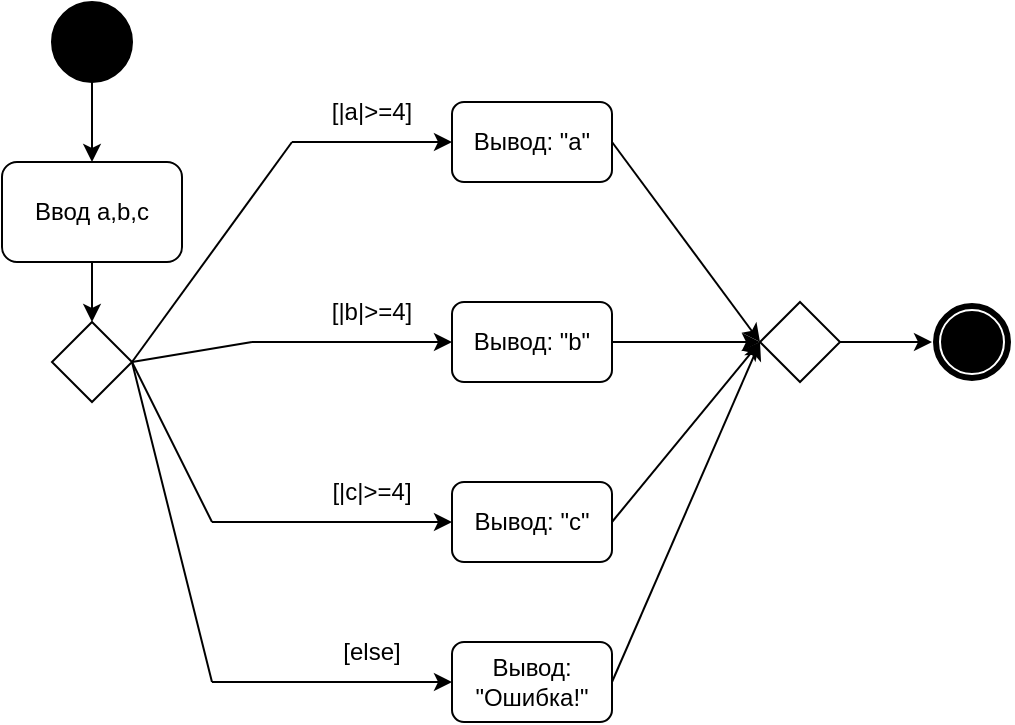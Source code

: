 <mxfile version="17.5.0" type="device"><diagram id="lpGbogS4dl4thcmpFHxA" name="Page-1"><mxGraphModel dx="783" dy="468" grid="1" gridSize="10" guides="1" tooltips="1" connect="1" arrows="1" fold="1" page="1" pageScale="1" pageWidth="827" pageHeight="1169" math="0" shadow="0"><root><mxCell id="0"/><mxCell id="1" parent="0"/><mxCell id="y9O5SVWLnjHueT8VU7Ba-1" value="" style="ellipse;whiteSpace=wrap;html=1;aspect=fixed;strokeColor=#000000;fillColor=#000000;" vertex="1" parent="1"><mxGeometry x="40" y="40" width="40" height="40" as="geometry"/></mxCell><mxCell id="y9O5SVWLnjHueT8VU7Ba-2" value="Ввод a,b,c" style="rounded=1;whiteSpace=wrap;html=1;strokeColor=#000000;fillColor=#FFFFFF;" vertex="1" parent="1"><mxGeometry x="15" y="120" width="90" height="50" as="geometry"/></mxCell><mxCell id="y9O5SVWLnjHueT8VU7Ba-4" value="" style="endArrow=classic;html=1;rounded=0;exitX=0.5;exitY=1;exitDx=0;exitDy=0;entryX=0.5;entryY=0;entryDx=0;entryDy=0;" edge="1" parent="1" source="y9O5SVWLnjHueT8VU7Ba-1" target="y9O5SVWLnjHueT8VU7Ba-2"><mxGeometry width="50" height="50" relative="1" as="geometry"><mxPoint x="380" y="270" as="sourcePoint"/><mxPoint x="430" y="220" as="targetPoint"/></mxGeometry></mxCell><mxCell id="y9O5SVWLnjHueT8VU7Ba-5" value="" style="rhombus;whiteSpace=wrap;html=1;strokeColor=#000000;fillColor=#FFFFFF;" vertex="1" parent="1"><mxGeometry x="40" y="200" width="40" height="40" as="geometry"/></mxCell><mxCell id="y9O5SVWLnjHueT8VU7Ba-7" value="" style="endArrow=classic;html=1;rounded=0;exitX=0.5;exitY=1;exitDx=0;exitDy=0;" edge="1" parent="1" source="y9O5SVWLnjHueT8VU7Ba-2" target="y9O5SVWLnjHueT8VU7Ba-5"><mxGeometry width="50" height="50" relative="1" as="geometry"><mxPoint x="380" y="270" as="sourcePoint"/><mxPoint x="430" y="220" as="targetPoint"/></mxGeometry></mxCell><mxCell id="y9O5SVWLnjHueT8VU7Ba-8" value="Вывод: &quot;a&quot;" style="rounded=1;whiteSpace=wrap;html=1;strokeColor=#000000;fillColor=#FFFFFF;" vertex="1" parent="1"><mxGeometry x="240" y="90" width="80" height="40" as="geometry"/></mxCell><mxCell id="y9O5SVWLnjHueT8VU7Ba-9" value="Вывод: &quot;b&quot;" style="rounded=1;whiteSpace=wrap;html=1;strokeColor=#000000;fillColor=#FFFFFF;" vertex="1" parent="1"><mxGeometry x="240" y="190" width="80" height="40" as="geometry"/></mxCell><mxCell id="y9O5SVWLnjHueT8VU7Ba-10" value="Вывод: &quot;c&quot;" style="rounded=1;whiteSpace=wrap;html=1;strokeColor=#000000;fillColor=#FFFFFF;" vertex="1" parent="1"><mxGeometry x="240" y="280" width="80" height="40" as="geometry"/></mxCell><mxCell id="y9O5SVWLnjHueT8VU7Ba-11" value="" style="endArrow=none;html=1;rounded=0;exitX=1;exitY=0.5;exitDx=0;exitDy=0;" edge="1" parent="1" source="y9O5SVWLnjHueT8VU7Ba-5"><mxGeometry width="50" height="50" relative="1" as="geometry"><mxPoint x="380" y="270" as="sourcePoint"/><mxPoint x="120" y="300" as="targetPoint"/></mxGeometry></mxCell><mxCell id="y9O5SVWLnjHueT8VU7Ba-12" value="" style="endArrow=none;html=1;rounded=0;exitX=1;exitY=0.5;exitDx=0;exitDy=0;" edge="1" parent="1" source="y9O5SVWLnjHueT8VU7Ba-5"><mxGeometry width="50" height="50" relative="1" as="geometry"><mxPoint x="90" y="230" as="sourcePoint"/><mxPoint x="140" y="210" as="targetPoint"/></mxGeometry></mxCell><mxCell id="y9O5SVWLnjHueT8VU7Ba-13" value="" style="endArrow=none;html=1;rounded=0;" edge="1" parent="1"><mxGeometry width="50" height="50" relative="1" as="geometry"><mxPoint x="80" y="220" as="sourcePoint"/><mxPoint x="160" y="110" as="targetPoint"/></mxGeometry></mxCell><mxCell id="y9O5SVWLnjHueT8VU7Ba-14" value="" style="endArrow=classic;html=1;rounded=0;entryX=0;entryY=0.5;entryDx=0;entryDy=0;" edge="1" parent="1" target="y9O5SVWLnjHueT8VU7Ba-10"><mxGeometry width="50" height="50" relative="1" as="geometry"><mxPoint x="120" y="300" as="sourcePoint"/><mxPoint x="430" y="220" as="targetPoint"/></mxGeometry></mxCell><mxCell id="y9O5SVWLnjHueT8VU7Ba-15" value="" style="endArrow=classic;html=1;rounded=0;entryX=0;entryY=0.5;entryDx=0;entryDy=0;" edge="1" parent="1" target="y9O5SVWLnjHueT8VU7Ba-9"><mxGeometry width="50" height="50" relative="1" as="geometry"><mxPoint x="140" y="210" as="sourcePoint"/><mxPoint x="430" y="220" as="targetPoint"/></mxGeometry></mxCell><mxCell id="y9O5SVWLnjHueT8VU7Ba-16" value="" style="endArrow=classic;html=1;rounded=0;entryX=0;entryY=0.5;entryDx=0;entryDy=0;" edge="1" parent="1" target="y9O5SVWLnjHueT8VU7Ba-8"><mxGeometry width="50" height="50" relative="1" as="geometry"><mxPoint x="160" y="110" as="sourcePoint"/><mxPoint x="430" y="220" as="targetPoint"/></mxGeometry></mxCell><mxCell id="y9O5SVWLnjHueT8VU7Ba-18" value="" style="rhombus;whiteSpace=wrap;html=1;strokeColor=#000000;fillColor=#FFFFFF;" vertex="1" parent="1"><mxGeometry x="394" y="190" width="40" height="40" as="geometry"/></mxCell><mxCell id="y9O5SVWLnjHueT8VU7Ba-19" value="" style="endArrow=classic;html=1;rounded=0;exitX=1;exitY=0.5;exitDx=0;exitDy=0;entryX=0;entryY=0.5;entryDx=0;entryDy=0;" edge="1" parent="1" source="y9O5SVWLnjHueT8VU7Ba-10" target="y9O5SVWLnjHueT8VU7Ba-18"><mxGeometry width="50" height="50" relative="1" as="geometry"><mxPoint x="380" y="270" as="sourcePoint"/><mxPoint x="430" y="220" as="targetPoint"/></mxGeometry></mxCell><mxCell id="y9O5SVWLnjHueT8VU7Ba-20" value="" style="endArrow=classic;html=1;rounded=0;exitX=1;exitY=0.5;exitDx=0;exitDy=0;entryX=0;entryY=0.5;entryDx=0;entryDy=0;" edge="1" parent="1" source="y9O5SVWLnjHueT8VU7Ba-9" target="y9O5SVWLnjHueT8VU7Ba-18"><mxGeometry width="50" height="50" relative="1" as="geometry"><mxPoint x="380" y="270" as="sourcePoint"/><mxPoint x="390" y="220" as="targetPoint"/></mxGeometry></mxCell><mxCell id="y9O5SVWLnjHueT8VU7Ba-21" value="" style="endArrow=classic;html=1;rounded=0;exitX=1;exitY=0.5;exitDx=0;exitDy=0;entryX=0;entryY=0.5;entryDx=0;entryDy=0;" edge="1" parent="1" source="y9O5SVWLnjHueT8VU7Ba-8" target="y9O5SVWLnjHueT8VU7Ba-18"><mxGeometry width="50" height="50" relative="1" as="geometry"><mxPoint x="380" y="270" as="sourcePoint"/><mxPoint x="430" y="220" as="targetPoint"/></mxGeometry></mxCell><mxCell id="y9O5SVWLnjHueT8VU7Ba-22" value="" style="ellipse;shape=doubleEllipse;whiteSpace=wrap;html=1;aspect=fixed;strokeColor=#FFFFFF;fillColor=#000000;" vertex="1" parent="1"><mxGeometry x="480" y="190" width="40" height="40" as="geometry"/></mxCell><mxCell id="y9O5SVWLnjHueT8VU7Ba-23" value="" style="endArrow=classic;html=1;rounded=0;entryX=0;entryY=0.5;entryDx=0;entryDy=0;exitX=1;exitY=0.5;exitDx=0;exitDy=0;" edge="1" parent="1" source="y9O5SVWLnjHueT8VU7Ba-18" target="y9O5SVWLnjHueT8VU7Ba-22"><mxGeometry width="50" height="50" relative="1" as="geometry"><mxPoint x="380" y="270" as="sourcePoint"/><mxPoint x="430" y="220" as="targetPoint"/></mxGeometry></mxCell><mxCell id="y9O5SVWLnjHueT8VU7Ba-24" value="Вывод: &quot;Ошибка!&quot;" style="rounded=1;whiteSpace=wrap;html=1;strokeColor=#000000;fillColor=#FFFFFF;" vertex="1" parent="1"><mxGeometry x="240" y="360" width="80" height="40" as="geometry"/></mxCell><mxCell id="y9O5SVWLnjHueT8VU7Ba-29" value="" style="endArrow=none;html=1;rounded=0;exitX=1;exitY=0.5;exitDx=0;exitDy=0;" edge="1" parent="1" source="y9O5SVWLnjHueT8VU7Ba-5"><mxGeometry width="50" height="50" relative="1" as="geometry"><mxPoint x="380" y="270" as="sourcePoint"/><mxPoint x="120" y="380" as="targetPoint"/></mxGeometry></mxCell><mxCell id="y9O5SVWLnjHueT8VU7Ba-30" value="" style="endArrow=classic;html=1;rounded=0;entryX=0;entryY=0.5;entryDx=0;entryDy=0;" edge="1" parent="1" target="y9O5SVWLnjHueT8VU7Ba-24"><mxGeometry width="50" height="50" relative="1" as="geometry"><mxPoint x="120" y="380" as="sourcePoint"/><mxPoint x="430" y="220" as="targetPoint"/></mxGeometry></mxCell><mxCell id="y9O5SVWLnjHueT8VU7Ba-31" value="" style="endArrow=classic;html=1;rounded=0;exitX=1;exitY=0.5;exitDx=0;exitDy=0;entryX=0;entryY=0.5;entryDx=0;entryDy=0;" edge="1" parent="1" source="y9O5SVWLnjHueT8VU7Ba-24" target="y9O5SVWLnjHueT8VU7Ba-18"><mxGeometry width="50" height="50" relative="1" as="geometry"><mxPoint x="380" y="270" as="sourcePoint"/><mxPoint x="390" y="220" as="targetPoint"/></mxGeometry></mxCell><mxCell id="y9O5SVWLnjHueT8VU7Ba-32" value="[|a|&amp;gt;=4]" style="text;html=1;strokeColor=none;fillColor=none;align=center;verticalAlign=middle;whiteSpace=wrap;rounded=0;" vertex="1" parent="1"><mxGeometry x="170" y="80" width="60" height="30" as="geometry"/></mxCell><mxCell id="y9O5SVWLnjHueT8VU7Ba-33" value="[|b|&amp;gt;=4]" style="text;html=1;strokeColor=none;fillColor=none;align=center;verticalAlign=middle;whiteSpace=wrap;rounded=0;" vertex="1" parent="1"><mxGeometry x="170" y="180" width="60" height="30" as="geometry"/></mxCell><mxCell id="y9O5SVWLnjHueT8VU7Ba-34" value="[|c|&amp;gt;=4]" style="text;html=1;strokeColor=none;fillColor=none;align=center;verticalAlign=middle;whiteSpace=wrap;rounded=0;" vertex="1" parent="1"><mxGeometry x="170" y="270" width="60" height="30" as="geometry"/></mxCell><mxCell id="y9O5SVWLnjHueT8VU7Ba-35" value="[else]" style="text;html=1;strokeColor=none;fillColor=none;align=center;verticalAlign=middle;whiteSpace=wrap;rounded=0;" vertex="1" parent="1"><mxGeometry x="170" y="350" width="60" height="30" as="geometry"/></mxCell></root></mxGraphModel></diagram></mxfile>